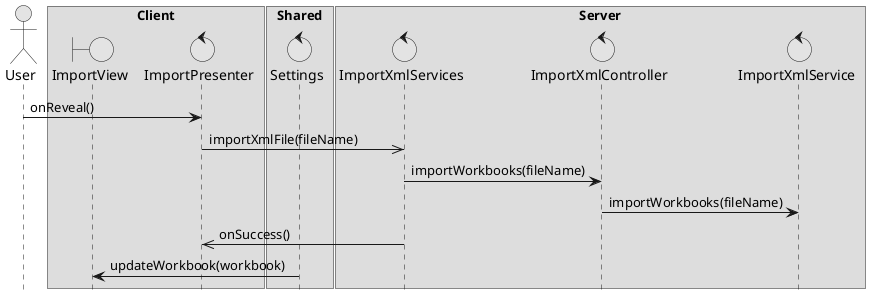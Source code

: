 @startuml design

skinparam monochrome true
skinparam shadowing false
hide footbox

actor User
boundary ImportView
control ImportPresenter
control ImportXmlServices
control ImportXmlController
control ImportXmlService

box "Client"
participant ImportView
participant ImportPresenter
end box

box "Shared"
control Settings
end box

box "Server"
participant ImportXmlServices
participant ImportXmlController
participant ImportXmlService
end box

User -> ImportPresenter : onReveal()
ImportPresenter ->> ImportXmlServices : importXmlFile(fileName)
ImportXmlServices -> ImportXmlController : importWorkbooks(fileName)
ImportXmlController -> ImportXmlService : importWorkbooks(fileName)
ImportXmlServices ->> ImportPresenter : onSuccess()
Settings -> ImportView : updateWorkbook(workbook)

@enduml